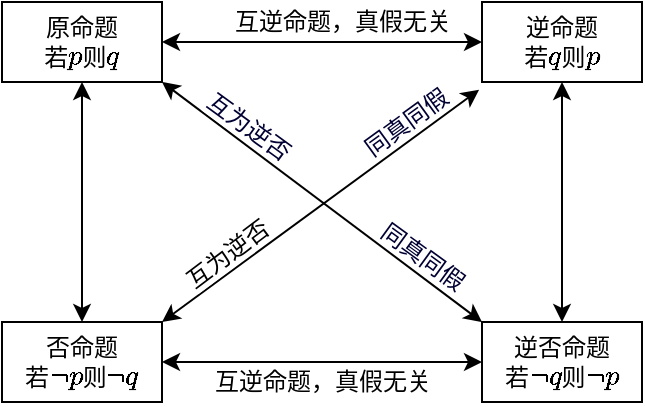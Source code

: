 <mxfile version="14.6.13" type="device"><diagram id="C5RBs43oDa-KdzZeNtuy" name="Page-1"><mxGraphModel dx="905" dy="680" grid="1" gridSize="10" guides="1" tooltips="1" connect="1" arrows="1" fold="1" page="1" pageScale="1" pageWidth="413" pageHeight="291" math="1" shadow="0"><root><mxCell id="WIyWlLk6GJQsqaUBKTNV-0"/><mxCell id="WIyWlLk6GJQsqaUBKTNV-1" parent="WIyWlLk6GJQsqaUBKTNV-0"/><mxCell id="FtPOeL7w6kyYfE9DUQ7--0" style="edgeStyle=orthogonalEdgeStyle;rounded=0;orthogonalLoop=1;jettySize=auto;html=1;exitX=1;exitY=0.5;exitDx=0;exitDy=0;entryX=0;entryY=0.5;entryDx=0;entryDy=0;startArrow=classic;startFill=1;" edge="1" parent="WIyWlLk6GJQsqaUBKTNV-1" source="FtPOeL7w6kyYfE9DUQ7--3" target="FtPOeL7w6kyYfE9DUQ7--5"><mxGeometry relative="1" as="geometry"/></mxCell><mxCell id="FtPOeL7w6kyYfE9DUQ7--1" style="edgeStyle=orthogonalEdgeStyle;rounded=0;orthogonalLoop=1;jettySize=auto;html=1;exitX=0.5;exitY=1;exitDx=0;exitDy=0;entryX=0.5;entryY=0;entryDx=0;entryDy=0;startArrow=classic;startFill=1;" edge="1" parent="WIyWlLk6GJQsqaUBKTNV-1" source="FtPOeL7w6kyYfE9DUQ7--3" target="FtPOeL7w6kyYfE9DUQ7--8"><mxGeometry relative="1" as="geometry"/></mxCell><mxCell id="FtPOeL7w6kyYfE9DUQ7--2" style="rounded=0;orthogonalLoop=1;jettySize=auto;html=1;exitX=1;exitY=1;exitDx=0;exitDy=0;entryX=0;entryY=0;entryDx=0;entryDy=0;startArrow=classic;startFill=1;" edge="1" parent="WIyWlLk6GJQsqaUBKTNV-1" source="FtPOeL7w6kyYfE9DUQ7--3" target="FtPOeL7w6kyYfE9DUQ7--9"><mxGeometry relative="1" as="geometry"/></mxCell><mxCell id="FtPOeL7w6kyYfE9DUQ7--3" value="原命题&lt;br&gt;若\(p\)则`q`" style="rounded=0;whiteSpace=wrap;html=1;" vertex="1" parent="WIyWlLk6GJQsqaUBKTNV-1"><mxGeometry x="40" y="40" width="80" height="40" as="geometry"/></mxCell><mxCell id="FtPOeL7w6kyYfE9DUQ7--4" style="edgeStyle=orthogonalEdgeStyle;rounded=0;orthogonalLoop=1;jettySize=auto;html=1;exitX=0.5;exitY=1;exitDx=0;exitDy=0;entryX=0.5;entryY=0;entryDx=0;entryDy=0;startArrow=classic;startFill=1;" edge="1" parent="WIyWlLk6GJQsqaUBKTNV-1" source="FtPOeL7w6kyYfE9DUQ7--5" target="FtPOeL7w6kyYfE9DUQ7--9"><mxGeometry relative="1" as="geometry"/></mxCell><mxCell id="FtPOeL7w6kyYfE9DUQ7--5" value="逆命题&lt;br&gt;若`q`则`p`" style="rounded=0;whiteSpace=wrap;html=1;" vertex="1" parent="WIyWlLk6GJQsqaUBKTNV-1"><mxGeometry x="280" y="40" width="80" height="40" as="geometry"/></mxCell><mxCell id="FtPOeL7w6kyYfE9DUQ7--6" style="edgeStyle=orthogonalEdgeStyle;rounded=0;orthogonalLoop=1;jettySize=auto;html=1;exitX=1;exitY=0.5;exitDx=0;exitDy=0;entryX=0;entryY=0.5;entryDx=0;entryDy=0;startArrow=classic;startFill=1;" edge="1" parent="WIyWlLk6GJQsqaUBKTNV-1" source="FtPOeL7w6kyYfE9DUQ7--8" target="FtPOeL7w6kyYfE9DUQ7--9"><mxGeometry relative="1" as="geometry"/></mxCell><mxCell id="FtPOeL7w6kyYfE9DUQ7--7" style="edgeStyle=none;rounded=0;orthogonalLoop=1;jettySize=auto;html=1;exitX=1;exitY=0;exitDx=0;exitDy=0;entryX=-0.018;entryY=1.096;entryDx=0;entryDy=0;entryPerimeter=0;startArrow=classic;startFill=1;" edge="1" parent="WIyWlLk6GJQsqaUBKTNV-1" source="FtPOeL7w6kyYfE9DUQ7--8" target="FtPOeL7w6kyYfE9DUQ7--5"><mxGeometry relative="1" as="geometry"/></mxCell><mxCell id="FtPOeL7w6kyYfE9DUQ7--8" value="否命题&lt;br&gt;若`\neg p`则`\neg q`" style="rounded=0;whiteSpace=wrap;html=1;movable=1;resizable=1;rotatable=1;deletable=1;editable=1;connectable=1;" vertex="1" parent="WIyWlLk6GJQsqaUBKTNV-1"><mxGeometry x="40" y="200" width="80" height="40" as="geometry"/></mxCell><mxCell id="FtPOeL7w6kyYfE9DUQ7--9" value="逆否命题&lt;br&gt;若`\neg q`则`\neg p`" style="rounded=0;whiteSpace=wrap;html=1;movable=1;resizable=1;rotatable=1;deletable=1;editable=1;connectable=1;" vertex="1" parent="WIyWlLk6GJQsqaUBKTNV-1"><mxGeometry x="280" y="200" width="80" height="40" as="geometry"/></mxCell><mxCell id="FtPOeL7w6kyYfE9DUQ7--10" value="互逆命题，真假无关" style="text;html=1;align=center;verticalAlign=middle;resizable=0;points=[];autosize=1;strokeColor=none;" vertex="1" parent="WIyWlLk6GJQsqaUBKTNV-1"><mxGeometry x="150" y="40" width="120" height="20" as="geometry"/></mxCell><mxCell id="FtPOeL7w6kyYfE9DUQ7--11" value="互逆命题，真假无关" style="text;html=1;align=center;verticalAlign=middle;resizable=0;points=[];autosize=1;strokeColor=none;" vertex="1" parent="WIyWlLk6GJQsqaUBKTNV-1"><mxGeometry x="140" y="220" width="120" height="20" as="geometry"/></mxCell><mxCell id="FtPOeL7w6kyYfE9DUQ7--12" value="&lt;span style=&quot;font-family: helvetica; font-size: 12px; font-style: normal; font-weight: 400; letter-spacing: normal; text-align: center; text-indent: 0px; text-transform: none; word-spacing: 0px; display: inline; float: none;&quot;&gt;&lt;font color=&quot;#000033&quot;&gt;互为逆否&lt;/font&gt;&lt;/span&gt;" style="text;whiteSpace=wrap;html=1;rotation=36;labelBackgroundColor=#ffffff;" vertex="1" parent="WIyWlLk6GJQsqaUBKTNV-1"><mxGeometry x="140" y="89" width="50" height="20" as="geometry"/></mxCell><mxCell id="FtPOeL7w6kyYfE9DUQ7--13" value="&lt;span style=&quot;font-family: helvetica; font-size: 12px; font-style: normal; font-weight: 400; letter-spacing: normal; text-align: center; text-indent: 0px; text-transform: none; word-spacing: 0px; display: inline; float: none;&quot;&gt;同真同假&lt;/span&gt;" style="text;whiteSpace=wrap;html=1;rotation=36;labelBackgroundColor=none;fontColor=#000033;" vertex="1" parent="WIyWlLk6GJQsqaUBKTNV-1"><mxGeometry x="227" y="154" width="50" height="20" as="geometry"/></mxCell><mxCell id="FtPOeL7w6kyYfE9DUQ7--14" value="&lt;span style=&quot;font-family: helvetica; font-size: 12px; font-style: normal; font-weight: 400; letter-spacing: normal; text-align: center; text-indent: 0px; text-transform: none; word-spacing: 0px; display: inline; float: none;&quot;&gt;同真同假&lt;/span&gt;" style="text;whiteSpace=wrap;html=1;rotation=324;labelBackgroundColor=#FFFFFF;fontColor=#000033;" vertex="1" parent="WIyWlLk6GJQsqaUBKTNV-1"><mxGeometry x="214" y="88" width="50" height="20" as="geometry"/></mxCell><mxCell id="FtPOeL7w6kyYfE9DUQ7--15" value="&lt;span style=&quot;font-family: helvetica; font-size: 12px; font-style: normal; font-weight: 400; letter-spacing: normal; text-align: center; text-indent: 0px; text-transform: none; word-spacing: 0px; display: inline; float: none;&quot;&gt;互为逆否&lt;/span&gt;" style="text;whiteSpace=wrap;html=1;rotation=323;labelBackgroundColor=#ffffff;" vertex="1" parent="WIyWlLk6GJQsqaUBKTNV-1"><mxGeometry x="125" y="154" width="50" height="20" as="geometry"/></mxCell></root></mxGraphModel></diagram></mxfile>